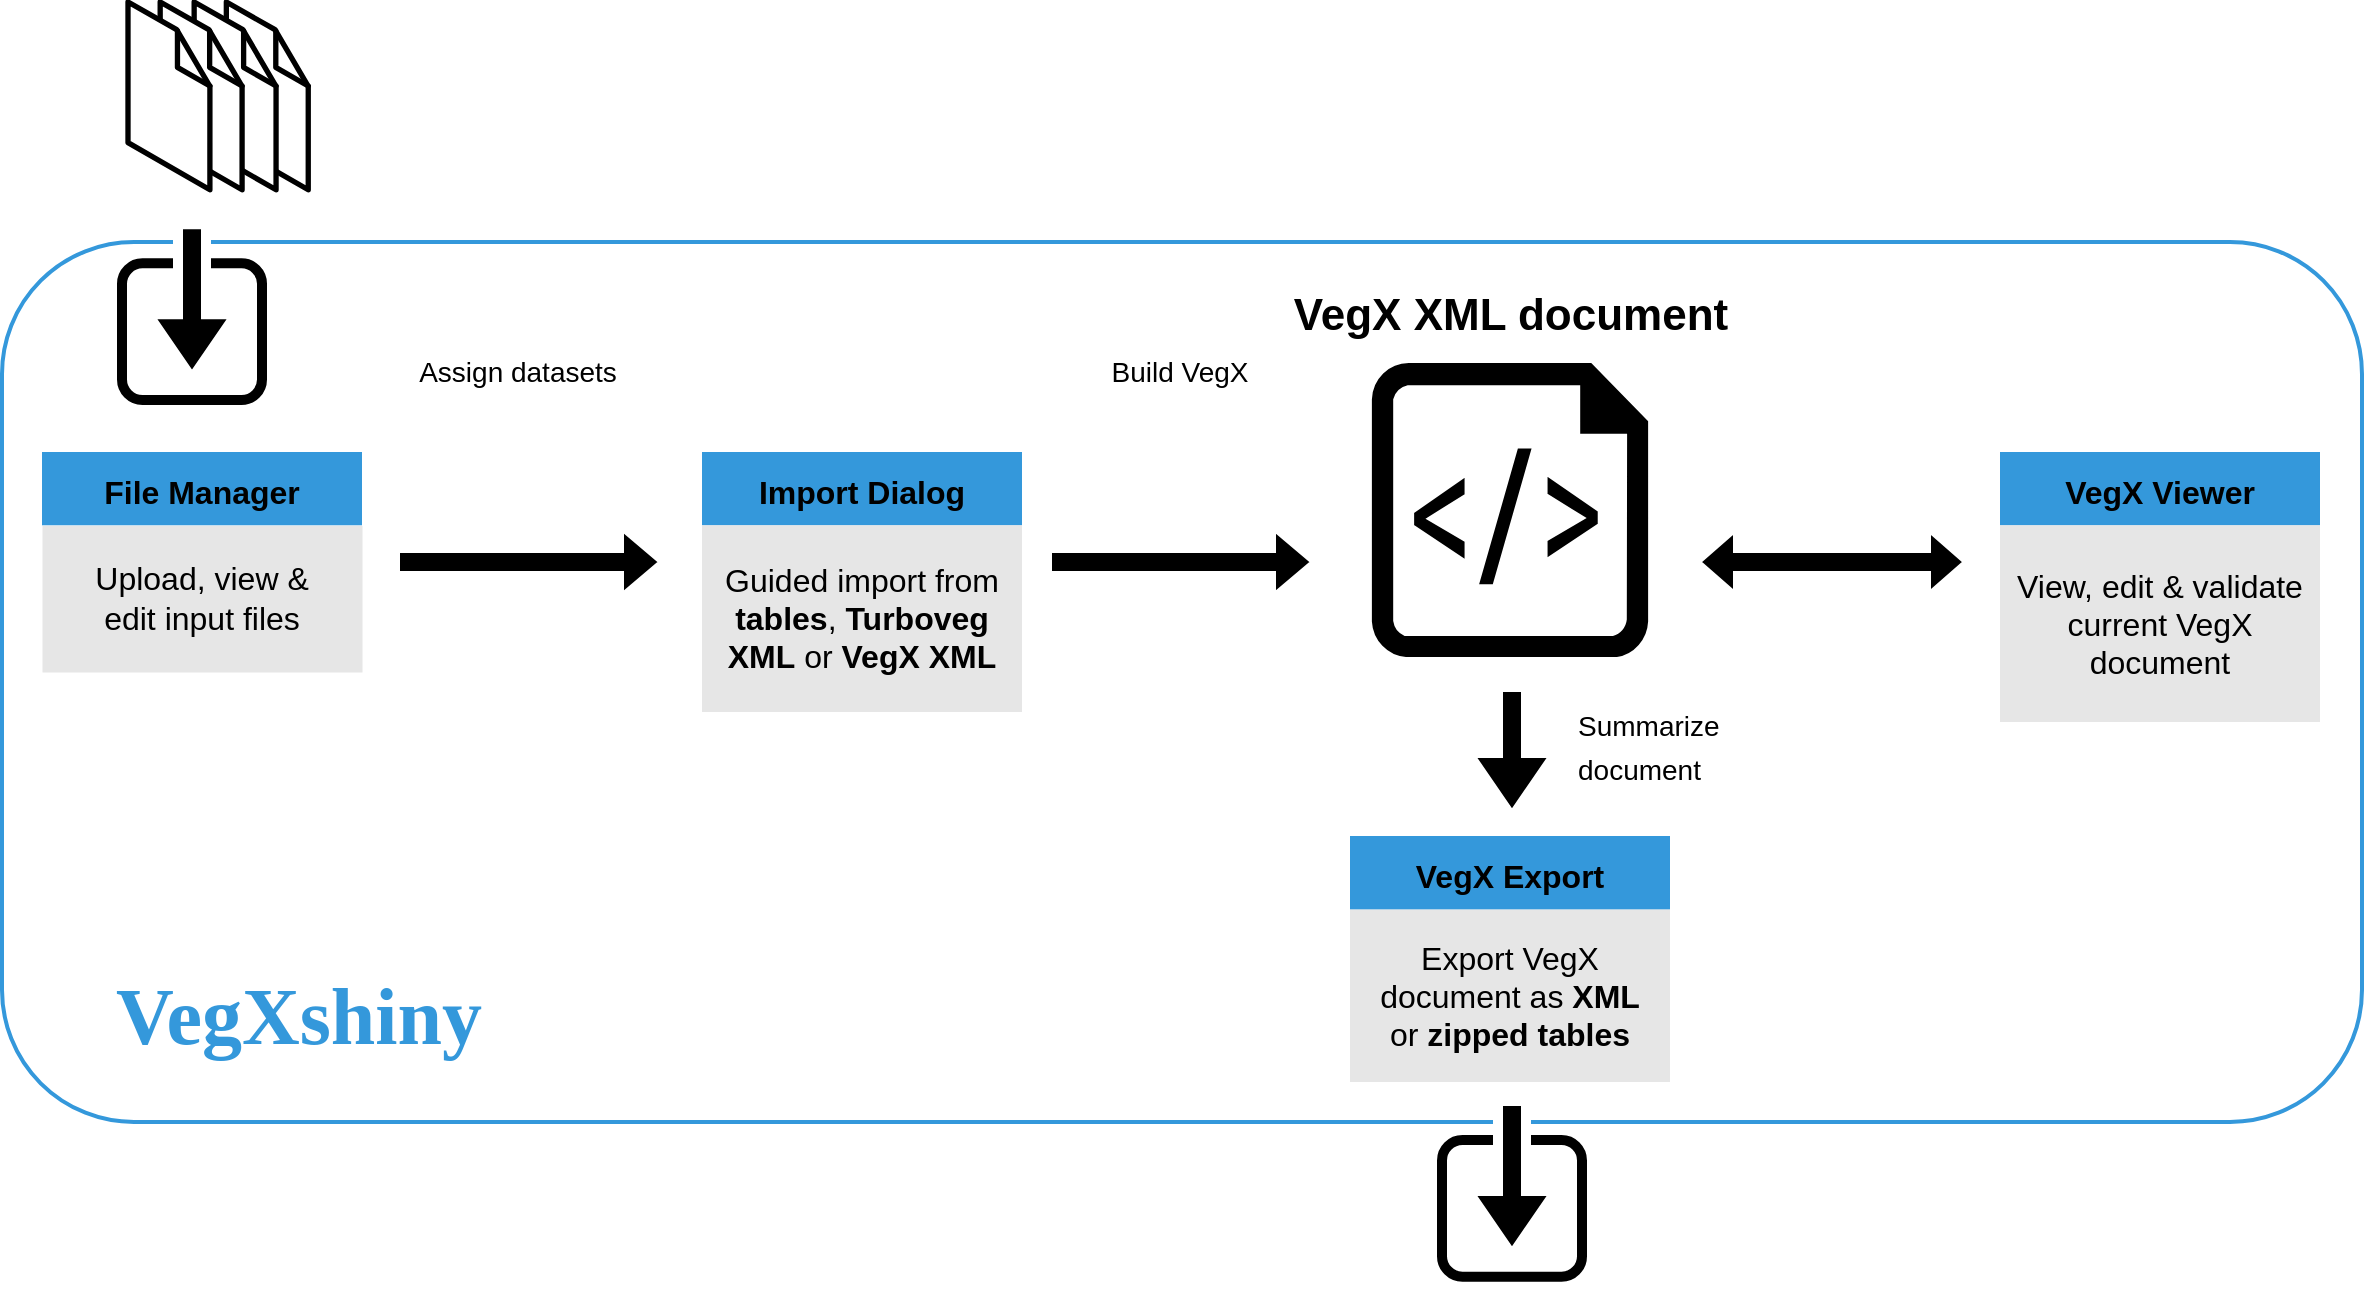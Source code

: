 <mxfile version="20.1.1"><diagram id="T7i3uxXNFv9SAyN8qcxN" name="Page-1"><mxGraphModel dx="3970" dy="1124" grid="1" gridSize="10" guides="1" tooltips="1" connect="1" arrows="1" fold="1" page="1" pageScale="1" pageWidth="1100" pageHeight="200" math="0" shadow="0"><root><mxCell id="0"/><mxCell id="1" parent="0"/><mxCell id="rfMct6spWPN5LPR3MTLm-51" value="" style="rounded=1;whiteSpace=wrap;html=1;shadow=0;glass=0;sketch=0;fillStyle=auto;fontSize=16;strokeColor=#3498db;strokeWidth=2;fillColor=#FFFFFF;" vertex="1" parent="1"><mxGeometry x="-150" y="260" width="1180" height="440" as="geometry"/></mxCell><mxCell id="rfMct6spWPN5LPR3MTLm-44" value="&lt;div&gt;Export VegX document as &lt;b&gt;XML&lt;/b&gt;&lt;/div&gt;&lt;div&gt;or &lt;b&gt;zipped tables&lt;/b&gt;&lt;br&gt;&lt;/div&gt;" style="rounded=0;whiteSpace=wrap;html=1;shadow=0;glass=0;sketch=0;fillStyle=auto;fontSize=16;strokeColor=none;strokeWidth=2;fillColor=#E6E6E6;" vertex="1" parent="1"><mxGeometry x="524" y="593.67" width="160" height="86.33" as="geometry"/></mxCell><mxCell id="rfMct6spWPN5LPR3MTLm-4" value="" style="sketch=0;aspect=fixed;pointerEvents=1;shadow=0;dashed=0;html=1;strokeColor=#FFFFFF;labelPosition=center;verticalLabelPosition=bottom;verticalAlign=top;align=center;fillColor=#000000;shape=mxgraph.azure.script_file" vertex="1" parent="1"><mxGeometry x="534.44" y="320" width="139.12" height="148" as="geometry"/></mxCell><mxCell id="rfMct6spWPN5LPR3MTLm-5" value="&lt;div style=&quot;font-size: 22px;&quot;&gt;&lt;font style=&quot;font-size: 22px;&quot;&gt;&lt;b&gt;&lt;font style=&quot;font-size: 22px;&quot;&gt;VegX XML document&lt;/font&gt;&lt;/b&gt;&lt;/font&gt;&lt;/div&gt;" style="text;html=1;align=center;verticalAlign=middle;resizable=0;points=[];autosize=1;strokeColor=none;fillColor=none;" vertex="1" parent="1"><mxGeometry x="484" y="276.67" width="240" height="40" as="geometry"/></mxCell><mxCell id="rfMct6spWPN5LPR3MTLm-6" value="" style="shape=image;html=1;verticalAlign=top;verticalLabelPosition=bottom;labelBackgroundColor=#ffffff;imageAspect=0;aspect=fixed;image=https://cdn1.iconfinder.com/data/icons/science-technology-outline-24-px/24/Magnifier_magnifying_glass_search_search_web_searching_glass-128.png;fontSize=20;fillColor=#000000;" vertex="1" parent="1"><mxGeometry x="740" y="341.67" width="60" height="60" as="geometry"/></mxCell><mxCell id="rfMct6spWPN5LPR3MTLm-18" style="edgeStyle=orthogonalEdgeStyle;rounded=0;orthogonalLoop=1;jettySize=auto;html=1;fontSize=20;strokeColor=#FFFFFF;strokeWidth=5;fillColor=#000000;" edge="1" parent="1" target="rfMct6spWPN5LPR3MTLm-17"><mxGeometry relative="1" as="geometry"><mxPoint x="175" y="660" as="sourcePoint"/></mxGeometry></mxCell><mxCell id="rfMct6spWPN5LPR3MTLm-24" value="" style="shape=image;html=1;verticalAlign=top;verticalLabelPosition=bottom;labelBackgroundColor=#ffffff;imageAspect=0;aspect=fixed;image=https://cdn2.iconfinder.com/data/icons/font-awesome/1792/gears-128.png;rounded=1;fontSize=20;strokeColor=#000000;strokeWidth=1;fillColor=#FFFFFF;" vertex="1" parent="1"><mxGeometry x="409" y="342" width="60" height="60" as="geometry"/></mxCell><mxCell id="rfMct6spWPN5LPR3MTLm-33" value="" style="shape=flexArrow;endArrow=classic;html=1;rounded=0;fontSize=20;strokeColor=#FFFFFF;strokeWidth=5;fillColor=#000000;" edge="1" parent="1"><mxGeometry width="50" height="50" relative="1" as="geometry"><mxPoint x="370" y="420" as="sourcePoint"/><mxPoint x="510" y="420" as="targetPoint"/></mxGeometry></mxCell><mxCell id="rfMct6spWPN5LPR3MTLm-40" value="&lt;b&gt;&lt;font style=&quot;font-size: 16px;&quot;&gt;VegX Viewer&lt;/font&gt;&lt;/b&gt;" style="rounded=0;whiteSpace=wrap;html=1;shadow=0;glass=0;sketch=0;fillStyle=auto;fontSize=20;strokeColor=none;strokeWidth=2;fillColor=#3498db;" vertex="1" parent="1"><mxGeometry x="849" y="365" width="160" height="36.667" as="geometry"/></mxCell><mxCell id="rfMct6spWPN5LPR3MTLm-41" value="&lt;div&gt;View, edit &amp;amp; validate current VegX document&lt;br&gt;&lt;/div&gt;" style="rounded=0;whiteSpace=wrap;html=1;shadow=0;glass=0;sketch=0;fillStyle=auto;fontSize=16;strokeColor=none;strokeWidth=2;fillColor=#E6E6E6;" vertex="1" parent="1"><mxGeometry x="849" y="401.67" width="160" height="98.33" as="geometry"/></mxCell><mxCell id="rfMct6spWPN5LPR3MTLm-75" value="" style="edgeStyle=orthogonalEdgeStyle;rounded=0;orthogonalLoop=1;jettySize=auto;html=1;fontFamily=Garamond;fontSize=40;fontColor=#E6E6E6;strokeColor=#FFFFFF;strokeWidth=5;fillColor=#000000;" edge="1" parent="1" source="rfMct6spWPN5LPR3MTLm-43" target="rfMct6spWPN5LPR3MTLm-4"><mxGeometry relative="1" as="geometry"/></mxCell><mxCell id="rfMct6spWPN5LPR3MTLm-43" value="&lt;b&gt;&lt;font style=&quot;font-size: 16px;&quot;&gt;VegX Export&lt;/font&gt;&lt;/b&gt;" style="rounded=0;whiteSpace=wrap;html=1;shadow=0;glass=0;sketch=0;fillStyle=auto;fontSize=20;strokeColor=none;strokeWidth=2;fillColor=#3498db;" vertex="1" parent="1"><mxGeometry x="524" y="557" width="160" height="36.667" as="geometry"/></mxCell><mxCell id="rfMct6spWPN5LPR3MTLm-27" value="&lt;b&gt;&lt;font style=&quot;font-size: 16px;&quot;&gt;File Manager&lt;/font&gt;&lt;/b&gt;" style="rounded=0;whiteSpace=wrap;html=1;shadow=0;glass=0;sketch=0;fillStyle=auto;fontSize=20;strokeColor=none;strokeWidth=2;fillColor=#3498db;" vertex="1" parent="1"><mxGeometry x="-130" y="365" width="160" height="36.667" as="geometry"/></mxCell><mxCell id="rfMct6spWPN5LPR3MTLm-28" value="&lt;div&gt;Upload, view &amp;amp;&lt;/div&gt;&lt;div&gt;edit input files&lt;br&gt;&lt;/div&gt;" style="rounded=0;whiteSpace=wrap;html=1;shadow=0;glass=0;sketch=0;fillStyle=auto;fontSize=16;strokeColor=none;strokeWidth=0;fillColor=#E6E6E6;" vertex="1" parent="1"><mxGeometry x="-130" y="401.667" width="160" height="73.333" as="geometry"/></mxCell><mxCell id="rfMct6spWPN5LPR3MTLm-30" value="" style="group" vertex="1" connectable="0" parent="1"><mxGeometry x="200" y="365" width="160" height="170" as="geometry"/></mxCell><mxCell id="rfMct6spWPN5LPR3MTLm-31" value="&lt;b&gt;&lt;font style=&quot;font-size: 16px;&quot;&gt;Import Dialog&lt;br&gt;&lt;/font&gt;&lt;/b&gt;" style="rounded=0;whiteSpace=wrap;html=1;shadow=0;glass=0;sketch=0;fillStyle=auto;fontSize=20;strokeColor=none;strokeWidth=2;fillColor=#3498db;" vertex="1" parent="rfMct6spWPN5LPR3MTLm-30"><mxGeometry width="160" height="36.667" as="geometry"/></mxCell><mxCell id="rfMct6spWPN5LPR3MTLm-32" value="&lt;div&gt;Guided import from &lt;b&gt;tables&lt;/b&gt;, &lt;b&gt;Turboveg XML&lt;/b&gt; or &lt;b&gt;VegX XML&lt;/b&gt;&lt;br&gt;&lt;/div&gt;" style="rounded=0;whiteSpace=wrap;html=1;shadow=0;glass=0;sketch=0;fillStyle=auto;fontSize=16;strokeColor=none;strokeWidth=2;fillColor=#E6E6E6;" vertex="1" parent="rfMct6spWPN5LPR3MTLm-30"><mxGeometry y="36.67" width="160" height="93.33" as="geometry"/></mxCell><mxCell id="rfMct6spWPN5LPR3MTLm-45" value="" style="shape=flexArrow;endArrow=classic;html=1;rounded=0;fontSize=20;strokeColor=#FFFFFF;strokeWidth=5;fillColor=#000000;" edge="1" parent="1"><mxGeometry width="50" height="50" relative="1" as="geometry"><mxPoint x="44" y="420" as="sourcePoint"/><mxPoint x="184" y="420" as="targetPoint"/></mxGeometry></mxCell><mxCell id="rfMct6spWPN5LPR3MTLm-46" value="" style="group" vertex="1" connectable="0" parent="1"><mxGeometry x="-87" y="140" width="97" height="102" as="geometry"/></mxCell><mxCell id="rfMct6spWPN5LPR3MTLm-47" value="" style="verticalLabelPosition=bottom;html=1;verticalAlign=top;strokeWidth=1;align=center;outlineConnect=0;dashed=0;outlineConnect=0;shape=mxgraph.aws3d.file;aspect=fixed;strokeColor=#000000;rounded=1;fontSize=20;fillColor=#FFFFFF;" vertex="1" parent="rfMct6spWPN5LPR3MTLm-46"><mxGeometry x="49.171" width="40.952" height="93.871" as="geometry"/></mxCell><mxCell id="rfMct6spWPN5LPR3MTLm-48" value="" style="verticalLabelPosition=bottom;html=1;verticalAlign=top;strokeWidth=1;align=center;outlineConnect=0;dashed=0;outlineConnect=0;shape=mxgraph.aws3d.file;aspect=fixed;strokeColor=#000000;rounded=1;fontSize=20;fillColor=#FFFFFF;" vertex="1" parent="rfMct6spWPN5LPR3MTLm-46"><mxGeometry x="33.078" width="40.952" height="93.871" as="geometry"/></mxCell><mxCell id="rfMct6spWPN5LPR3MTLm-49" value="" style="verticalLabelPosition=bottom;html=1;verticalAlign=top;strokeWidth=1;align=center;outlineConnect=0;dashed=0;outlineConnect=0;shape=mxgraph.aws3d.file;aspect=fixed;strokeColor=#000000;rounded=1;fontSize=20;fillColor=#FFFFFF;" vertex="1" parent="rfMct6spWPN5LPR3MTLm-46"><mxGeometry x="16.092" width="40.952" height="93.871" as="geometry"/></mxCell><mxCell id="rfMct6spWPN5LPR3MTLm-50" value="" style="verticalLabelPosition=bottom;html=1;verticalAlign=top;strokeWidth=1;align=center;outlineConnect=0;dashed=0;outlineConnect=0;shape=mxgraph.aws3d.file;aspect=fixed;strokeColor=#000000;rounded=1;fontSize=20;fillColor=#FFFFFF;" vertex="1" parent="rfMct6spWPN5LPR3MTLm-46"><mxGeometry width="40.952" height="93.871" as="geometry"/></mxCell><mxCell id="rfMct6spWPN5LPR3MTLm-62" value="" style="shape=image;html=1;verticalAlign=top;verticalLabelPosition=bottom;labelBackgroundColor=#ffffff;imageAspect=0;aspect=fixed;image=https://cdn2.iconfinder.com/data/icons/elasto-online-store/26/00-ELASTOFONT-STORE-READY_compare-128.png;rounded=0;shadow=0;glass=0;sketch=0;fillStyle=auto;fontSize=16;strokeColor=#000000;strokeWidth=2;fillColor=none;" vertex="1" parent="1"><mxGeometry x="70" y="334" width="76" height="76" as="geometry"/></mxCell><mxCell id="rfMct6spWPN5LPR3MTLm-57" value="" style="group" vertex="1" connectable="0" parent="1"><mxGeometry x="-90" y="255.67" width="70" height="90" as="geometry"/></mxCell><mxCell id="rfMct6spWPN5LPR3MTLm-58" value="" style="group" vertex="1" connectable="0" parent="rfMct6spWPN5LPR3MTLm-57"><mxGeometry y="-3" width="70" height="90" as="geometry"/></mxCell><mxCell id="rfMct6spWPN5LPR3MTLm-59" value="" style="group" vertex="1" connectable="0" parent="rfMct6spWPN5LPR3MTLm-58"><mxGeometry width="70" height="90" as="geometry"/></mxCell><mxCell id="rfMct6spWPN5LPR3MTLm-96" value="" style="rounded=1;whiteSpace=wrap;html=1;shadow=0;glass=0;labelBackgroundColor=#FFFFFF;sketch=0;fillStyle=auto;fontFamily=Helvetica;fontSize=22;fontColor=#3498db;strokeColor=default;strokeWidth=5;fillColor=#FFFFFF;gradientColor=none;" vertex="1" parent="rfMct6spWPN5LPR3MTLm-59"><mxGeometry y="18" width="70" height="68.33" as="geometry"/></mxCell><mxCell id="rfMct6spWPN5LPR3MTLm-61" value="" style="shape=flexArrow;endArrow=classic;html=1;rounded=0;fontSize=20;fillColor=#000000;strokeColor=#FFFFFF;strokeWidth=5;endWidth=25;endSize=9;" edge="1" parent="rfMct6spWPN5LPR3MTLm-59"><mxGeometry width="50" height="50" relative="1" as="geometry"><mxPoint x="35" y="-4" as="sourcePoint"/><mxPoint x="35" y="78" as="targetPoint"/></mxGeometry></mxCell><mxCell id="rfMct6spWPN5LPR3MTLm-65" value="&lt;h1 style=&quot;font-size: 40px;&quot;&gt;&lt;font style=&quot;font-size: 40px;&quot; face=&quot;Garamond&quot; color=&quot;#3498db&quot;&gt;VegXshiny&lt;/font&gt;&lt;/h1&gt;" style="text;html=1;align=center;verticalAlign=middle;resizable=0;points=[];autosize=1;strokeColor=none;fillColor=none;fontSize=16;" vertex="1" parent="1"><mxGeometry x="-127" y="586.84" width="250" height="120" as="geometry"/></mxCell><mxCell id="rfMct6spWPN5LPR3MTLm-72" value="" style="shape=flexArrow;endArrow=classic;html=1;rounded=0;fontSize=20;fillColor=#000000;strokeColor=#FFFFFF;strokeWidth=5;endWidth=25;endSize=9;" edge="1" parent="1"><mxGeometry width="50" height="50" relative="1" as="geometry"><mxPoint x="605" y="480" as="sourcePoint"/><mxPoint x="605" y="550" as="targetPoint"/></mxGeometry></mxCell><mxCell id="rfMct6spWPN5LPR3MTLm-12" value="" style="group" vertex="1" connectable="0" parent="1"><mxGeometry x="574" y="677" width="70" height="103" as="geometry"/></mxCell><mxCell id="rfMct6spWPN5LPR3MTLm-53" value="" style="group" vertex="1" connectable="0" parent="rfMct6spWPN5LPR3MTLm-12"><mxGeometry width="70" height="90" as="geometry"/></mxCell><mxCell id="rfMct6spWPN5LPR3MTLm-98" value="" style="group" vertex="1" connectable="0" parent="rfMct6spWPN5LPR3MTLm-12"><mxGeometry x="-4" y="17" width="70" height="90" as="geometry"/></mxCell><mxCell id="rfMct6spWPN5LPR3MTLm-99" value="" style="group" vertex="1" connectable="0" parent="rfMct6spWPN5LPR3MTLm-98"><mxGeometry y="-3" width="70" height="90" as="geometry"/></mxCell><mxCell id="rfMct6spWPN5LPR3MTLm-100" value="" style="group" vertex="1" connectable="0" parent="rfMct6spWPN5LPR3MTLm-99"><mxGeometry width="70" height="90" as="geometry"/></mxCell><mxCell id="rfMct6spWPN5LPR3MTLm-101" value="" style="rounded=1;whiteSpace=wrap;html=1;shadow=0;glass=0;labelBackgroundColor=#FFFFFF;sketch=0;fillStyle=auto;fontFamily=Helvetica;fontSize=22;fontColor=#3498db;strokeColor=default;strokeWidth=5;fillColor=#FFFFFF;gradientColor=none;" vertex="1" parent="rfMct6spWPN5LPR3MTLm-100"><mxGeometry y="18" width="70" height="68.33" as="geometry"/></mxCell><mxCell id="rfMct6spWPN5LPR3MTLm-102" value="" style="shape=flexArrow;endArrow=classic;html=1;rounded=0;fontSize=20;fillColor=#000000;strokeColor=#FFFFFF;strokeWidth=5;endWidth=25;endSize=9;" edge="1" parent="rfMct6spWPN5LPR3MTLm-100"><mxGeometry width="50" height="50" relative="1" as="geometry"><mxPoint x="35" y="-4" as="sourcePoint"/><mxPoint x="35" y="78" as="targetPoint"/></mxGeometry></mxCell><mxCell id="rfMct6spWPN5LPR3MTLm-77" value="&lt;font style=&quot;font-size: 14px;&quot; face=&quot;Helvetica&quot;&gt;Assign datasets&lt;/font&gt;" style="text;html=1;strokeColor=none;fillColor=none;align=center;verticalAlign=middle;whiteSpace=wrap;rounded=0;shadow=0;glass=0;sketch=0;fillStyle=auto;fontFamily=Garamond;fontSize=18;fontColor=#000000;rotation=0;" vertex="1" parent="1"><mxGeometry x="23" y="309" width="170" height="30" as="geometry"/></mxCell><mxCell id="rfMct6spWPN5LPR3MTLm-78" value="&lt;font style=&quot;font-size: 14px;&quot; face=&quot;Helvetica&quot;&gt;Build VegX&lt;/font&gt;" style="text;html=1;strokeColor=none;fillColor=none;align=center;verticalAlign=middle;whiteSpace=wrap;rounded=0;shadow=0;glass=0;sketch=0;fillStyle=auto;fontFamily=Garamond;fontSize=18;fontColor=#000000;rotation=0;" vertex="1" parent="1"><mxGeometry x="354" y="309" width="170" height="30" as="geometry"/></mxCell><mxCell id="rfMct6spWPN5LPR3MTLm-82" value="" style="shape=flexArrow;endArrow=classic;startArrow=classic;html=1;rounded=0;fontFamily=Helvetica;fontSize=14;fontColor=#000000;strokeColor=#FFFFFF;strokeWidth=10;fillColor=#000000;" edge="1" parent="1"><mxGeometry width="100" height="100" relative="1" as="geometry"><mxPoint x="687.5" y="420" as="sourcePoint"/><mxPoint x="842.5" y="420" as="targetPoint"/></mxGeometry></mxCell><mxCell id="rfMct6spWPN5LPR3MTLm-88" value="&lt;div align=&quot;left&quot;&gt;&lt;font style=&quot;font-size: 14px;&quot; face=&quot;Helvetica&quot;&gt;Summarize&lt;/font&gt;&lt;/div&gt;&lt;div align=&quot;left&quot;&gt;&lt;font style=&quot;font-size: 14px;&quot; face=&quot;Helvetica&quot;&gt;document&lt;/font&gt;&lt;/div&gt;" style="text;html=1;strokeColor=none;fillColor=none;align=left;verticalAlign=middle;whiteSpace=wrap;rounded=0;shadow=0;glass=0;sketch=0;fillStyle=auto;fontFamily=Garamond;fontSize=18;fontColor=#000000;rotation=0;" vertex="1" parent="1"><mxGeometry x="636" y="498" width="89" height="28" as="geometry"/></mxCell></root></mxGraphModel></diagram></mxfile>